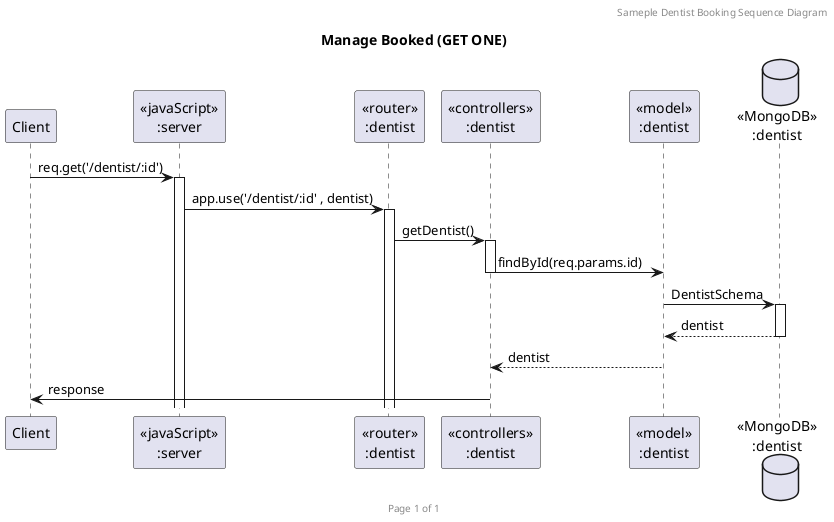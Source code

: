 @startuml Manage Dentist (GET ONE)

header Sameple Dentist Booking Sequence Diagram
footer Page %page% of %lastpage%
title "Manage Booked (GET ONE)"

participant "Client" as client
participant "<<javaScript>>\n:server" as server
participant "<<router>>\n:dentist" as routerDentist
participant "<<controllers>>\n:dentist" as controllersDentist
participant "<<model>>\n:dentist" as modelDentist
database "<<MongoDB>>\n:dentist" as DentistDatabase

client->server ++:req.get('/dentist/:id')
server->routerDentist ++:app.use('/dentist/:id' , dentist)
routerDentist -> controllersDentist ++:getDentist()
controllersDentist -> modelDentist --:findById(req.params.id)
modelDentist ->DentistDatabase ++: DentistSchema
DentistDatabase --> modelDentist --: dentist
controllersDentist <-- modelDentist --:dentist

controllersDentist->client --:response

@enduml